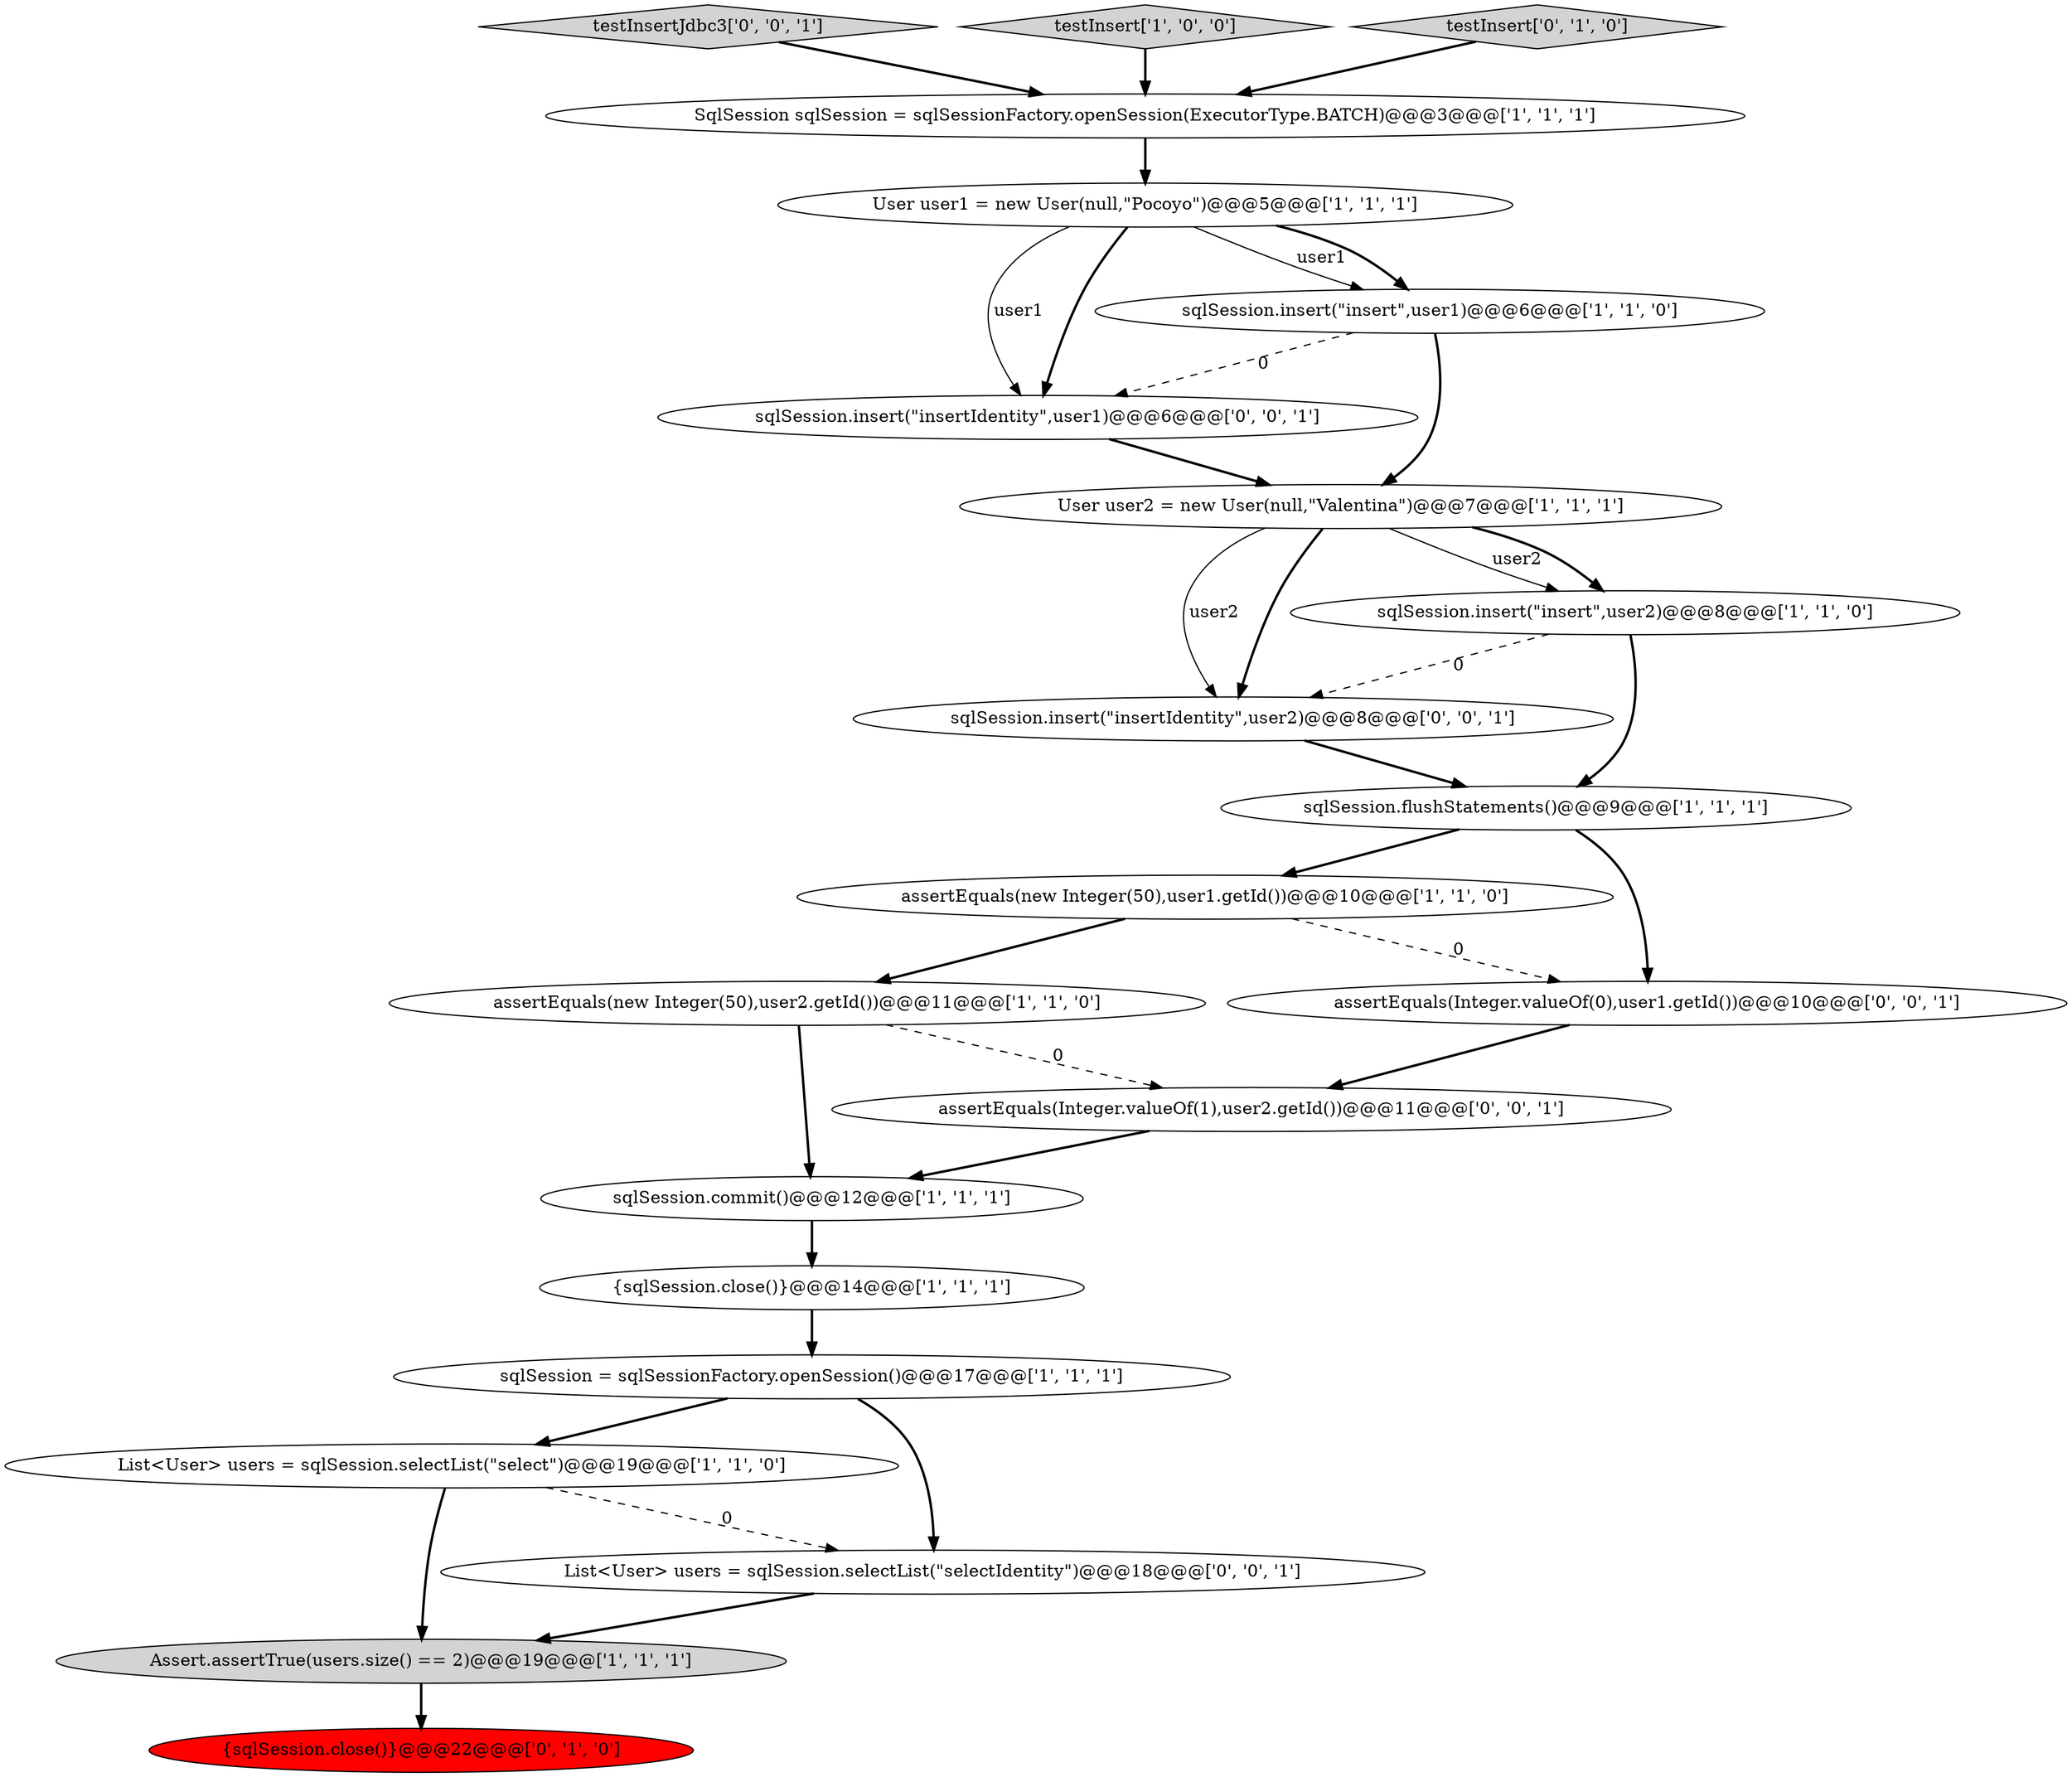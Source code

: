 digraph {
10 [style = filled, label = "sqlSession = sqlSessionFactory.openSession()@@@17@@@['1', '1', '1']", fillcolor = white, shape = ellipse image = "AAA0AAABBB1BBB"];
9 [style = filled, label = "User user2 = new User(null,\"Valentina\")@@@7@@@['1', '1', '1']", fillcolor = white, shape = ellipse image = "AAA0AAABBB1BBB"];
5 [style = filled, label = "List<User> users = sqlSession.selectList(\"select\")@@@19@@@['1', '1', '0']", fillcolor = white, shape = ellipse image = "AAA0AAABBB1BBB"];
6 [style = filled, label = "assertEquals(new Integer(50),user1.getId())@@@10@@@['1', '1', '0']", fillcolor = white, shape = ellipse image = "AAA0AAABBB1BBB"];
13 [style = filled, label = "Assert.assertTrue(users.size() == 2)@@@19@@@['1', '1', '1']", fillcolor = lightgray, shape = ellipse image = "AAA0AAABBB1BBB"];
17 [style = filled, label = "testInsertJdbc3['0', '0', '1']", fillcolor = lightgray, shape = diamond image = "AAA0AAABBB3BBB"];
0 [style = filled, label = "{sqlSession.close()}@@@14@@@['1', '1', '1']", fillcolor = white, shape = ellipse image = "AAA0AAABBB1BBB"];
20 [style = filled, label = "sqlSession.insert(\"insertIdentity\",user1)@@@6@@@['0', '0', '1']", fillcolor = white, shape = ellipse image = "AAA0AAABBB3BBB"];
1 [style = filled, label = "testInsert['1', '0', '0']", fillcolor = lightgray, shape = diamond image = "AAA0AAABBB1BBB"];
15 [style = filled, label = "{sqlSession.close()}@@@22@@@['0', '1', '0']", fillcolor = red, shape = ellipse image = "AAA1AAABBB2BBB"];
19 [style = filled, label = "sqlSession.insert(\"insertIdentity\",user2)@@@8@@@['0', '0', '1']", fillcolor = white, shape = ellipse image = "AAA0AAABBB3BBB"];
2 [style = filled, label = "sqlSession.commit()@@@12@@@['1', '1', '1']", fillcolor = white, shape = ellipse image = "AAA0AAABBB1BBB"];
8 [style = filled, label = "SqlSession sqlSession = sqlSessionFactory.openSession(ExecutorType.BATCH)@@@3@@@['1', '1', '1']", fillcolor = white, shape = ellipse image = "AAA0AAABBB1BBB"];
3 [style = filled, label = "User user1 = new User(null,\"Pocoyo\")@@@5@@@['1', '1', '1']", fillcolor = white, shape = ellipse image = "AAA0AAABBB1BBB"];
4 [style = filled, label = "sqlSession.flushStatements()@@@9@@@['1', '1', '1']", fillcolor = white, shape = ellipse image = "AAA0AAABBB1BBB"];
11 [style = filled, label = "assertEquals(new Integer(50),user2.getId())@@@11@@@['1', '1', '0']", fillcolor = white, shape = ellipse image = "AAA0AAABBB1BBB"];
12 [style = filled, label = "sqlSession.insert(\"insert\",user2)@@@8@@@['1', '1', '0']", fillcolor = white, shape = ellipse image = "AAA0AAABBB1BBB"];
21 [style = filled, label = "assertEquals(Integer.valueOf(0),user1.getId())@@@10@@@['0', '0', '1']", fillcolor = white, shape = ellipse image = "AAA0AAABBB3BBB"];
18 [style = filled, label = "assertEquals(Integer.valueOf(1),user2.getId())@@@11@@@['0', '0', '1']", fillcolor = white, shape = ellipse image = "AAA0AAABBB3BBB"];
7 [style = filled, label = "sqlSession.insert(\"insert\",user1)@@@6@@@['1', '1', '0']", fillcolor = white, shape = ellipse image = "AAA0AAABBB1BBB"];
14 [style = filled, label = "testInsert['0', '1', '0']", fillcolor = lightgray, shape = diamond image = "AAA0AAABBB2BBB"];
16 [style = filled, label = "List<User> users = sqlSession.selectList(\"selectIdentity\")@@@18@@@['0', '0', '1']", fillcolor = white, shape = ellipse image = "AAA0AAABBB3BBB"];
17->8 [style = bold, label=""];
6->21 [style = dashed, label="0"];
16->13 [style = bold, label=""];
1->8 [style = bold, label=""];
20->9 [style = bold, label=""];
4->6 [style = bold, label=""];
8->3 [style = bold, label=""];
4->21 [style = bold, label=""];
7->20 [style = dashed, label="0"];
3->7 [style = solid, label="user1"];
18->2 [style = bold, label=""];
9->19 [style = solid, label="user2"];
21->18 [style = bold, label=""];
11->2 [style = bold, label=""];
9->12 [style = solid, label="user2"];
5->16 [style = dashed, label="0"];
7->9 [style = bold, label=""];
3->20 [style = solid, label="user1"];
0->10 [style = bold, label=""];
2->0 [style = bold, label=""];
3->20 [style = bold, label=""];
10->5 [style = bold, label=""];
12->19 [style = dashed, label="0"];
10->16 [style = bold, label=""];
12->4 [style = bold, label=""];
3->7 [style = bold, label=""];
11->18 [style = dashed, label="0"];
6->11 [style = bold, label=""];
5->13 [style = bold, label=""];
9->19 [style = bold, label=""];
14->8 [style = bold, label=""];
9->12 [style = bold, label=""];
13->15 [style = bold, label=""];
19->4 [style = bold, label=""];
}
